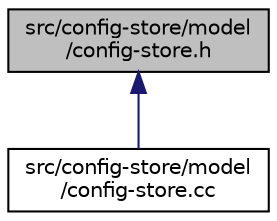 digraph "src/config-store/model/config-store.h"
{
 // LATEX_PDF_SIZE
  edge [fontname="Helvetica",fontsize="10",labelfontname="Helvetica",labelfontsize="10"];
  node [fontname="Helvetica",fontsize="10",shape=record];
  Node1 [label="src/config-store/model\l/config-store.h",height=0.2,width=0.4,color="black", fillcolor="grey75", style="filled", fontcolor="black",tooltip=" "];
  Node1 -> Node2 [dir="back",color="midnightblue",fontsize="10",style="solid",fontname="Helvetica"];
  Node2 [label="src/config-store/model\l/config-store.cc",height=0.2,width=0.4,color="black", fillcolor="white", style="filled",URL="$config-store_8cc.html",tooltip=" "];
}
